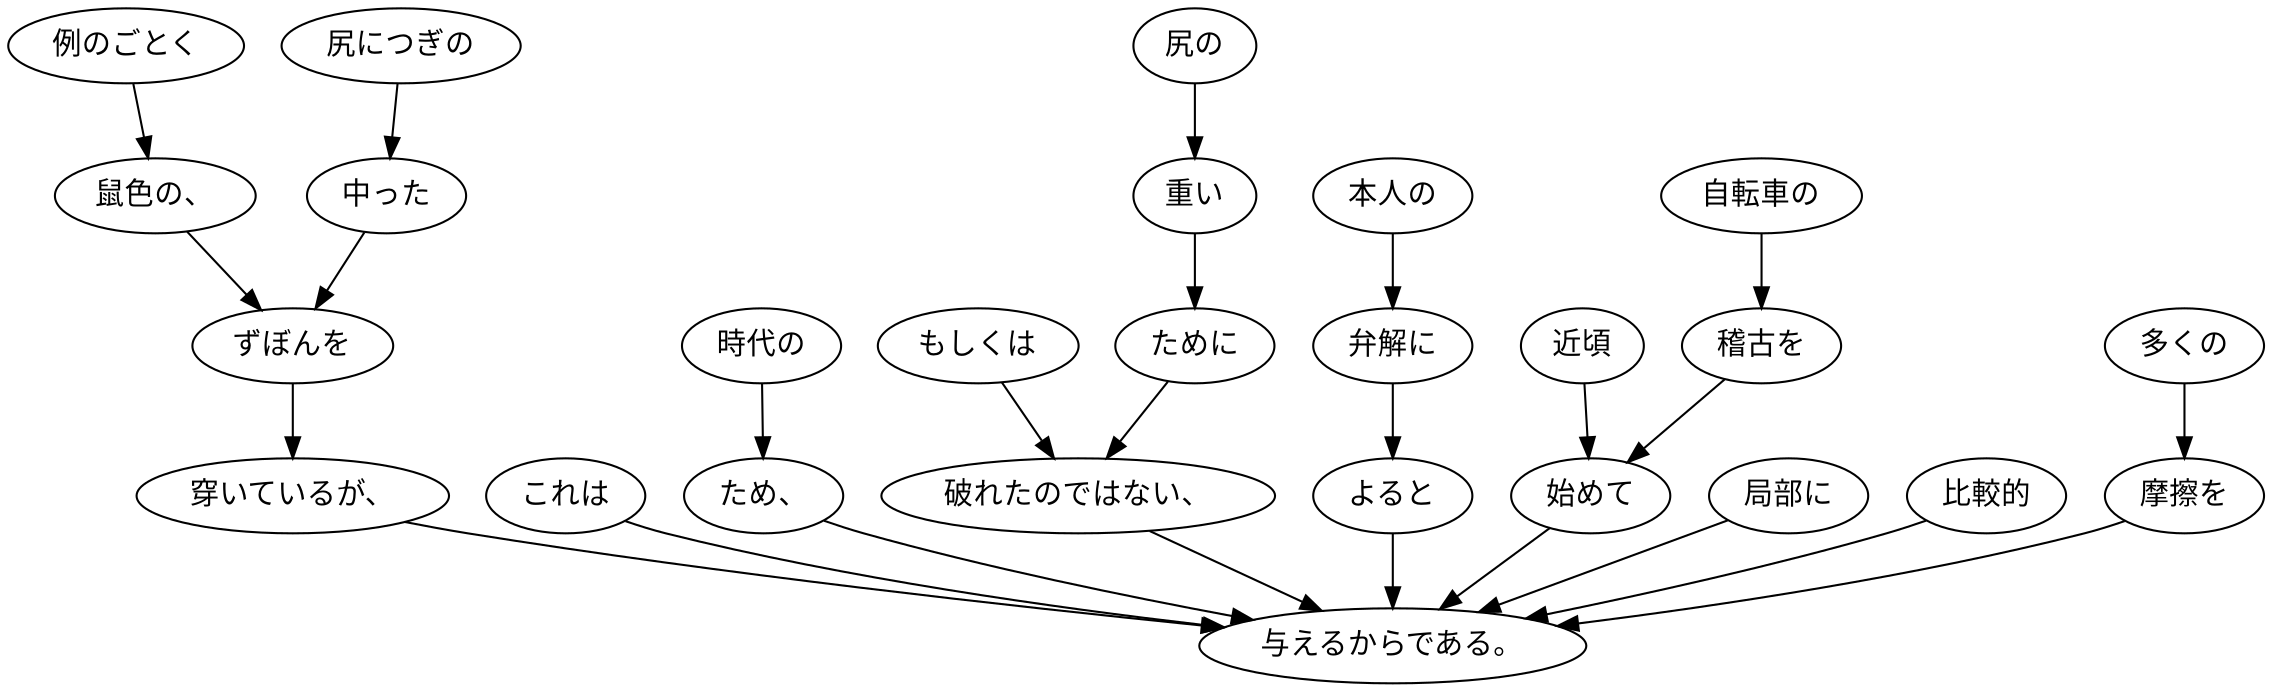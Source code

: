 digraph graph7432 {
	node0 [label="例のごとく"];
	node1 [label="鼠色の、"];
	node2 [label="尻につぎの"];
	node3 [label="中った"];
	node4 [label="ずぼんを"];
	node5 [label="穿いているが、"];
	node6 [label="これは"];
	node7 [label="時代の"];
	node8 [label="ため、"];
	node9 [label="もしくは"];
	node10 [label="尻の"];
	node11 [label="重い"];
	node12 [label="ために"];
	node13 [label="破れたのではない、"];
	node14 [label="本人の"];
	node15 [label="弁解に"];
	node16 [label="よると"];
	node17 [label="近頃"];
	node18 [label="自転車の"];
	node19 [label="稽古を"];
	node20 [label="始めて"];
	node21 [label="局部に"];
	node22 [label="比較的"];
	node23 [label="多くの"];
	node24 [label="摩擦を"];
	node25 [label="与えるからである。"];
	node0 -> node1;
	node1 -> node4;
	node2 -> node3;
	node3 -> node4;
	node4 -> node5;
	node5 -> node25;
	node6 -> node25;
	node7 -> node8;
	node8 -> node25;
	node9 -> node13;
	node10 -> node11;
	node11 -> node12;
	node12 -> node13;
	node13 -> node25;
	node14 -> node15;
	node15 -> node16;
	node16 -> node25;
	node17 -> node20;
	node18 -> node19;
	node19 -> node20;
	node20 -> node25;
	node21 -> node25;
	node22 -> node25;
	node23 -> node24;
	node24 -> node25;
}
